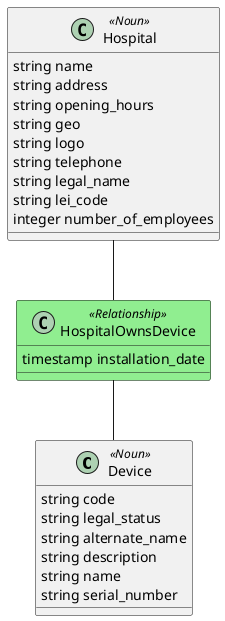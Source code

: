 # The code in this file is generated automatically. 
# DO NOT EDIT!
@startuml


    
class Device << Noun >> {
    string code
    string legal_status
    string alternate_name
    string description
    string name
    string serial_number
}
    
class Hospital << Noun >> {
    string name
    string address
    string opening_hours
    string geo
    string logo
    string telephone
    string legal_name
    string lei_code
    integer number_of_employees
}
    
    
class HospitalOwnsDevice << Relationship >> #LightGreen {
    timestamp installation_date
}
    

Hospital -- HospitalOwnsDevice
HospitalOwnsDevice -- Device


@enduml